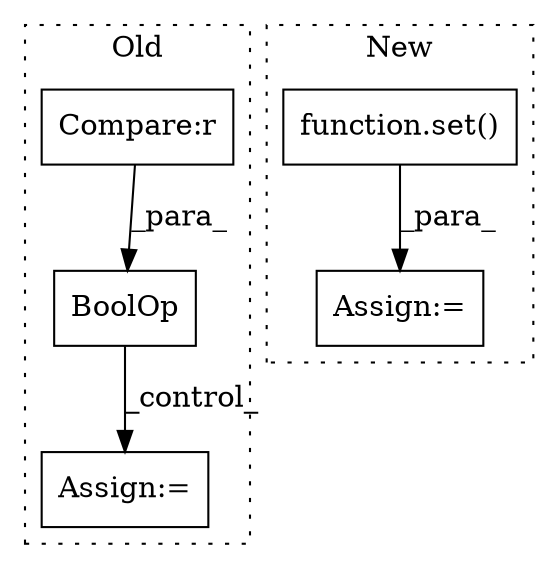 digraph G {
subgraph cluster0 {
1 [label="BoolOp" a="72" s="1333" l="69" shape="box"];
3 [label="Compare:r" a="40" s="1333" l="35" shape="box"];
5 [label="Assign:=" a="68" s="1713" l="3" shape="box"];
label = "Old";
style="dotted";
}
subgraph cluster1 {
2 [label="function.set()" a="75" s="2460,2496" l="4,1" shape="box"];
4 [label="Assign:=" a="68" s="2456" l="4" shape="box"];
label = "New";
style="dotted";
}
1 -> 5 [label="_control_"];
2 -> 4 [label="_para_"];
3 -> 1 [label="_para_"];
}